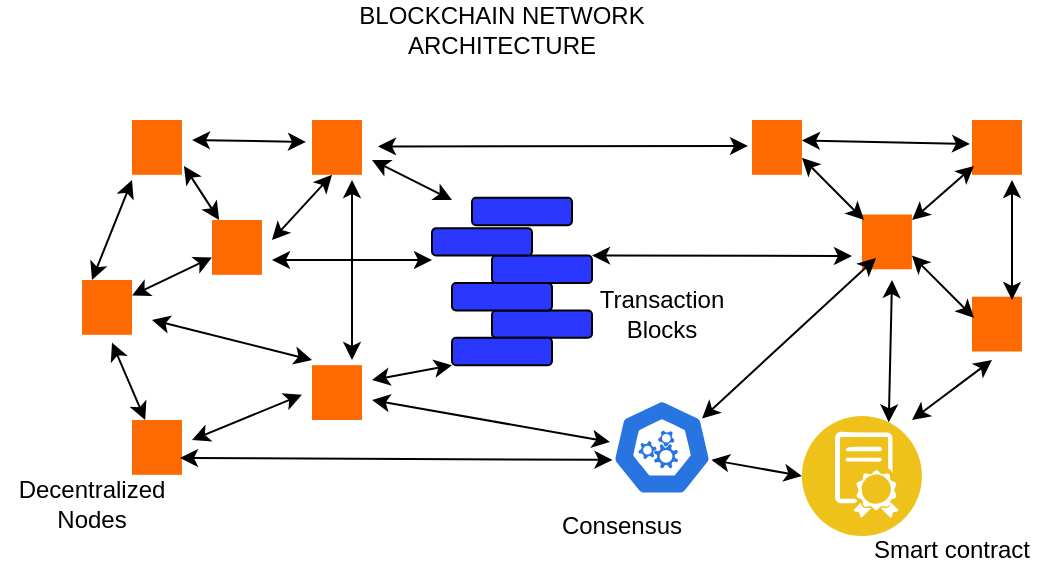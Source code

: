 <mxfile version="27.0.9">
  <diagram name="Page-1" id="S9B3vxmSOjdh73gSBE9Y">
    <mxGraphModel dx="1111" dy="465" grid="1" gridSize="10" guides="1" tooltips="1" connect="1" arrows="1" fold="1" page="1" pageScale="1" pageWidth="850" pageHeight="1100" math="0" shadow="0">
      <root>
        <mxCell id="0" />
        <mxCell id="1" parent="0" />
        <mxCell id="FyO9KqEAhB6Vg3ERMSdC-7" value="" style="points=[];aspect=fixed;html=1;align=center;shadow=0;dashed=0;fillColor=#FF6A00;strokeColor=none;shape=mxgraph.alibaba_cloud.baas_blockchain_as_a_service;" vertex="1" parent="1">
          <mxGeometry x="130" y="80" width="24.97" height="27.4" as="geometry" />
        </mxCell>
        <mxCell id="FyO9KqEAhB6Vg3ERMSdC-8" value="" style="points=[];aspect=fixed;html=1;align=center;shadow=0;dashed=0;fillColor=#FF6A00;strokeColor=none;shape=mxgraph.alibaba_cloud.baas_blockchain_as_a_service;" vertex="1" parent="1">
          <mxGeometry x="105.03" y="160" width="24.97" height="27.4" as="geometry" />
        </mxCell>
        <mxCell id="FyO9KqEAhB6Vg3ERMSdC-9" value="" style="points=[];aspect=fixed;html=1;align=center;shadow=0;dashed=0;fillColor=#FF6A00;strokeColor=none;shape=mxgraph.alibaba_cloud.baas_blockchain_as_a_service;" vertex="1" parent="1">
          <mxGeometry x="130" y="230" width="24.97" height="27.4" as="geometry" />
        </mxCell>
        <mxCell id="FyO9KqEAhB6Vg3ERMSdC-10" value="" style="points=[];aspect=fixed;html=1;align=center;shadow=0;dashed=0;fillColor=#FF6A00;strokeColor=none;shape=mxgraph.alibaba_cloud.baas_blockchain_as_a_service;" vertex="1" parent="1">
          <mxGeometry x="170" y="130" width="24.97" height="27.4" as="geometry" />
        </mxCell>
        <mxCell id="FyO9KqEAhB6Vg3ERMSdC-11" value="" style="points=[];aspect=fixed;html=1;align=center;shadow=0;dashed=0;fillColor=#FF6A00;strokeColor=none;shape=mxgraph.alibaba_cloud.baas_blockchain_as_a_service;" vertex="1" parent="1">
          <mxGeometry x="220" y="80" width="24.97" height="27.4" as="geometry" />
        </mxCell>
        <mxCell id="FyO9KqEAhB6Vg3ERMSdC-12" value="" style="points=[];aspect=fixed;html=1;align=center;shadow=0;dashed=0;fillColor=#FF6A00;strokeColor=none;shape=mxgraph.alibaba_cloud.baas_blockchain_as_a_service;" vertex="1" parent="1">
          <mxGeometry x="220" y="202.6" width="24.97" height="27.4" as="geometry" />
        </mxCell>
        <mxCell id="FyO9KqEAhB6Vg3ERMSdC-13" value="" style="endArrow=classic;startArrow=classic;html=1;rounded=0;" edge="1" parent="1">
          <mxGeometry width="50" height="50" relative="1" as="geometry">
            <mxPoint x="110" y="160" as="sourcePoint" />
            <mxPoint x="130" y="110" as="targetPoint" />
          </mxGeometry>
        </mxCell>
        <mxCell id="FyO9KqEAhB6Vg3ERMSdC-15" value="" style="endArrow=classic;startArrow=classic;html=1;rounded=0;" edge="1" parent="1" source="FyO9KqEAhB6Vg3ERMSdC-9">
          <mxGeometry width="50" height="50" relative="1" as="geometry">
            <mxPoint x="100" y="241.3" as="sourcePoint" />
            <mxPoint x="120" y="191.3" as="targetPoint" />
          </mxGeometry>
        </mxCell>
        <mxCell id="FyO9KqEAhB6Vg3ERMSdC-16" value="" style="endArrow=classic;startArrow=classic;html=1;rounded=0;" edge="1" parent="1">
          <mxGeometry width="50" height="50" relative="1" as="geometry">
            <mxPoint x="160" y="240" as="sourcePoint" />
            <mxPoint x="214.97" y="217.4" as="targetPoint" />
          </mxGeometry>
        </mxCell>
        <mxCell id="FyO9KqEAhB6Vg3ERMSdC-17" value="" style="endArrow=classic;startArrow=classic;html=1;rounded=0;" edge="1" parent="1">
          <mxGeometry width="50" height="50" relative="1" as="geometry">
            <mxPoint x="220" y="200" as="sourcePoint" />
            <mxPoint x="140" y="180" as="targetPoint" />
          </mxGeometry>
        </mxCell>
        <mxCell id="FyO9KqEAhB6Vg3ERMSdC-18" value="" style="endArrow=classic;startArrow=classic;html=1;rounded=0;" edge="1" parent="1" source="FyO9KqEAhB6Vg3ERMSdC-8">
          <mxGeometry width="50" height="50" relative="1" as="geometry">
            <mxPoint x="150" y="198.7" as="sourcePoint" />
            <mxPoint x="170" y="148.7" as="targetPoint" />
          </mxGeometry>
        </mxCell>
        <mxCell id="FyO9KqEAhB6Vg3ERMSdC-19" value="" style="endArrow=classic;startArrow=classic;html=1;rounded=0;entryX=1.041;entryY=0.839;entryDx=0;entryDy=0;entryPerimeter=0;" edge="1" parent="1" source="FyO9KqEAhB6Vg3ERMSdC-10" target="FyO9KqEAhB6Vg3ERMSdC-7">
          <mxGeometry width="50" height="50" relative="1" as="geometry">
            <mxPoint x="260" y="220" as="sourcePoint" />
            <mxPoint x="280" y="170" as="targetPoint" />
          </mxGeometry>
        </mxCell>
        <mxCell id="FyO9KqEAhB6Vg3ERMSdC-20" value="" style="endArrow=classic;startArrow=classic;html=1;rounded=0;entryX=-0.12;entryY=0.401;entryDx=0;entryDy=0;entryPerimeter=0;" edge="1" parent="1" target="FyO9KqEAhB6Vg3ERMSdC-11">
          <mxGeometry width="50" height="50" relative="1" as="geometry">
            <mxPoint x="160" y="90" as="sourcePoint" />
            <mxPoint x="220" y="100" as="targetPoint" />
          </mxGeometry>
        </mxCell>
        <mxCell id="FyO9KqEAhB6Vg3ERMSdC-21" value="" style="endArrow=classic;startArrow=classic;html=1;rounded=0;" edge="1" parent="1">
          <mxGeometry width="50" height="50" relative="1" as="geometry">
            <mxPoint x="240" y="200" as="sourcePoint" />
            <mxPoint x="240" y="110" as="targetPoint" />
          </mxGeometry>
        </mxCell>
        <mxCell id="FyO9KqEAhB6Vg3ERMSdC-22" value="" style="endArrow=classic;startArrow=classic;html=1;rounded=0;" edge="1" parent="1">
          <mxGeometry width="50" height="50" relative="1" as="geometry">
            <mxPoint x="200" y="140" as="sourcePoint" />
            <mxPoint x="230" y="107.4" as="targetPoint" />
          </mxGeometry>
        </mxCell>
        <mxCell id="FyO9KqEAhB6Vg3ERMSdC-23" value="" style="endArrow=classic;startArrow=classic;html=1;rounded=0;" edge="1" parent="1">
          <mxGeometry width="50" height="50" relative="1" as="geometry">
            <mxPoint x="200" y="150" as="sourcePoint" />
            <mxPoint x="280" y="150" as="targetPoint" />
          </mxGeometry>
        </mxCell>
        <mxCell id="FyO9KqEAhB6Vg3ERMSdC-57" value="" style="rounded=1;whiteSpace=wrap;html=1;strokeColor=#000000;fillColor=#2A38FF;" vertex="1" parent="1">
          <mxGeometry x="310" y="175.2" width="50" height="13.7" as="geometry" />
        </mxCell>
        <mxCell id="FyO9KqEAhB6Vg3ERMSdC-58" value="" style="rounded=1;whiteSpace=wrap;html=1;strokeColor=#000000;fillColor=#2A38FF;" vertex="1" parent="1">
          <mxGeometry x="290" y="161.5" width="50" height="13.7" as="geometry" />
        </mxCell>
        <mxCell id="FyO9KqEAhB6Vg3ERMSdC-59" value="" style="endArrow=classic;startArrow=classic;html=1;rounded=0;exitX=0;exitY=1;exitDx=0;exitDy=0;" edge="1" parent="1" source="FyO9KqEAhB6Vg3ERMSdC-60">
          <mxGeometry width="50" height="50" relative="1" as="geometry">
            <mxPoint x="280" y="241.85" as="sourcePoint" />
            <mxPoint x="250" y="210" as="targetPoint" />
          </mxGeometry>
        </mxCell>
        <mxCell id="FyO9KqEAhB6Vg3ERMSdC-60" value="" style="rounded=1;whiteSpace=wrap;html=1;strokeColor=#000000;fillColor=#2A38FF;" vertex="1" parent="1">
          <mxGeometry x="290" y="188.9" width="50" height="13.7" as="geometry" />
        </mxCell>
        <mxCell id="FyO9KqEAhB6Vg3ERMSdC-63" value="" style="rounded=1;whiteSpace=wrap;html=1;strokeColor=#000000;fillColor=#2A38FF;" vertex="1" parent="1">
          <mxGeometry x="310" y="147.8" width="50" height="13.7" as="geometry" />
        </mxCell>
        <mxCell id="FyO9KqEAhB6Vg3ERMSdC-64" value="" style="rounded=1;whiteSpace=wrap;html=1;strokeColor=#000000;fillColor=#2A38FF;" vertex="1" parent="1">
          <mxGeometry x="280" y="134.1" width="50" height="13.7" as="geometry" />
        </mxCell>
        <mxCell id="FyO9KqEAhB6Vg3ERMSdC-65" value="" style="rounded=1;whiteSpace=wrap;html=1;strokeColor=#000000;fillColor=#2A38FF;" vertex="1" parent="1">
          <mxGeometry x="300" y="118.9" width="50" height="13.7" as="geometry" />
        </mxCell>
        <mxCell id="FyO9KqEAhB6Vg3ERMSdC-66" value="" style="endArrow=classic;startArrow=classic;html=1;rounded=0;" edge="1" parent="1">
          <mxGeometry width="50" height="50" relative="1" as="geometry">
            <mxPoint x="290" y="120" as="sourcePoint" />
            <mxPoint x="250" y="100" as="targetPoint" />
          </mxGeometry>
        </mxCell>
        <mxCell id="FyO9KqEAhB6Vg3ERMSdC-67" value="" style="points=[];aspect=fixed;html=1;align=center;shadow=0;dashed=0;fillColor=#FF6A00;strokeColor=none;shape=mxgraph.alibaba_cloud.baas_blockchain_as_a_service;" vertex="1" parent="1">
          <mxGeometry x="440" y="80" width="24.97" height="27.4" as="geometry" />
        </mxCell>
        <mxCell id="FyO9KqEAhB6Vg3ERMSdC-68" value="" style="endArrow=classic;startArrow=classic;html=1;rounded=0;entryX=-0.08;entryY=0.474;entryDx=0;entryDy=0;entryPerimeter=0;" edge="1" parent="1" target="FyO9KqEAhB6Vg3ERMSdC-67">
          <mxGeometry width="50" height="50" relative="1" as="geometry">
            <mxPoint x="253" y="93.2" as="sourcePoint" />
            <mxPoint x="310" y="94.2" as="targetPoint" />
          </mxGeometry>
        </mxCell>
        <mxCell id="FyO9KqEAhB6Vg3ERMSdC-69" value="" style="points=[];aspect=fixed;html=1;align=center;shadow=0;dashed=0;fillColor=#FF6A00;strokeColor=none;shape=mxgraph.alibaba_cloud.baas_blockchain_as_a_service;" vertex="1" parent="1">
          <mxGeometry x="495" y="127.25" width="24.97" height="27.4" as="geometry" />
        </mxCell>
        <mxCell id="FyO9KqEAhB6Vg3ERMSdC-70" value="" style="points=[];aspect=fixed;html=1;align=center;shadow=0;dashed=0;fillColor=#FF6A00;strokeColor=none;shape=mxgraph.alibaba_cloud.baas_blockchain_as_a_service;" vertex="1" parent="1">
          <mxGeometry x="550" y="80" width="24.97" height="27.4" as="geometry" />
        </mxCell>
        <mxCell id="FyO9KqEAhB6Vg3ERMSdC-71" value="" style="points=[];aspect=fixed;html=1;align=center;shadow=0;dashed=0;fillColor=#FF6A00;strokeColor=none;shape=mxgraph.alibaba_cloud.baas_blockchain_as_a_service;" vertex="1" parent="1">
          <mxGeometry x="550" y="168.35" width="24.97" height="27.4" as="geometry" />
        </mxCell>
        <mxCell id="FyO9KqEAhB6Vg3ERMSdC-72" value="" style="endArrow=classic;startArrow=classic;html=1;rounded=0;exitX=0.04;exitY=0.1;exitDx=0;exitDy=0;exitPerimeter=0;" edge="1" parent="1" source="FyO9KqEAhB6Vg3ERMSdC-69">
          <mxGeometry width="50" height="50" relative="1" as="geometry">
            <mxPoint x="504.97" y="118.9" as="sourcePoint" />
            <mxPoint x="464.97" y="98.9" as="targetPoint" />
          </mxGeometry>
        </mxCell>
        <mxCell id="FyO9KqEAhB6Vg3ERMSdC-73" value="" style="endArrow=classic;startArrow=classic;html=1;rounded=0;entryX=-0.04;entryY=0.438;entryDx=0;entryDy=0;entryPerimeter=0;" edge="1" parent="1" target="FyO9KqEAhB6Vg3ERMSdC-70">
          <mxGeometry width="50" height="50" relative="1" as="geometry">
            <mxPoint x="464.97" y="90.2" as="sourcePoint" />
            <mxPoint x="540" y="90" as="targetPoint" />
          </mxGeometry>
        </mxCell>
        <mxCell id="FyO9KqEAhB6Vg3ERMSdC-74" value="" style="endArrow=classic;startArrow=classic;html=1;rounded=0;entryX=0.04;entryY=0.839;entryDx=0;entryDy=0;entryPerimeter=0;" edge="1" parent="1" target="FyO9KqEAhB6Vg3ERMSdC-70">
          <mxGeometry width="50" height="50" relative="1" as="geometry">
            <mxPoint x="520" y="130" as="sourcePoint" />
            <mxPoint x="610" y="130" as="targetPoint" />
          </mxGeometry>
        </mxCell>
        <mxCell id="FyO9KqEAhB6Vg3ERMSdC-75" value="" style="endArrow=classic;startArrow=classic;html=1;rounded=0;exitX=0.801;exitY=0.06;exitDx=0;exitDy=0;exitPerimeter=0;" edge="1" parent="1" source="FyO9KqEAhB6Vg3ERMSdC-71">
          <mxGeometry width="50" height="50" relative="1" as="geometry">
            <mxPoint x="661.03" y="171.1" as="sourcePoint" />
            <mxPoint x="570" y="110" as="targetPoint" />
          </mxGeometry>
        </mxCell>
        <mxCell id="FyO9KqEAhB6Vg3ERMSdC-76" value="" style="endArrow=classic;startArrow=classic;html=1;rounded=0;exitX=0.04;exitY=0.1;exitDx=0;exitDy=0;exitPerimeter=0;" edge="1" parent="1">
          <mxGeometry width="50" height="50" relative="1" as="geometry">
            <mxPoint x="551" y="178.9" as="sourcePoint" />
            <mxPoint x="519.97" y="147.8" as="targetPoint" />
          </mxGeometry>
        </mxCell>
        <mxCell id="FyO9KqEAhB6Vg3ERMSdC-79" value="" style="image;aspect=fixed;perimeter=ellipsePerimeter;html=1;align=center;shadow=0;dashed=0;fontColor=#4277BB;labelBackgroundColor=default;fontSize=12;spacingTop=3;image=img/lib/ibm/blockchain/smart_contract.svg;" vertex="1" parent="1">
          <mxGeometry x="464.97" y="228" width="60" height="60" as="geometry" />
        </mxCell>
        <mxCell id="FyO9KqEAhB6Vg3ERMSdC-80" value="" style="endArrow=classic;startArrow=classic;html=1;rounded=0;exitX=1;exitY=0;exitDx=0;exitDy=0;" edge="1" parent="1" source="FyO9KqEAhB6Vg3ERMSdC-63">
          <mxGeometry width="50" height="50" relative="1" as="geometry">
            <mxPoint x="440" y="147.8" as="sourcePoint" />
            <mxPoint x="490" y="148" as="targetPoint" />
          </mxGeometry>
        </mxCell>
        <mxCell id="FyO9KqEAhB6Vg3ERMSdC-81" value="" style="endArrow=classic;startArrow=classic;html=1;rounded=0;exitX=0.917;exitY=0.033;exitDx=0;exitDy=0;exitPerimeter=0;" edge="1" parent="1" source="FyO9KqEAhB6Vg3ERMSdC-79">
          <mxGeometry width="50" height="50" relative="1" as="geometry">
            <mxPoint x="546.833" y="230.284" as="sourcePoint" />
            <mxPoint x="560" y="200" as="targetPoint" />
          </mxGeometry>
        </mxCell>
        <mxCell id="FyO9KqEAhB6Vg3ERMSdC-82" value="" style="endArrow=classic;startArrow=classic;html=1;rounded=0;entryX=0.601;entryY=1.195;entryDx=0;entryDy=0;entryPerimeter=0;exitX=0.75;exitY=0;exitDx=0;exitDy=0;" edge="1" parent="1" source="FyO9KqEAhB6Vg3ERMSdC-79" target="FyO9KqEAhB6Vg3ERMSdC-69">
          <mxGeometry width="50" height="50" relative="1" as="geometry">
            <mxPoint x="520" y="213.7" as="sourcePoint" />
            <mxPoint x="670" y="240" as="targetPoint" />
          </mxGeometry>
        </mxCell>
        <mxCell id="FyO9KqEAhB6Vg3ERMSdC-84" value="" style="aspect=fixed;sketch=0;html=1;dashed=0;whitespace=wrap;verticalLabelPosition=bottom;verticalAlign=top;fillColor=#2875E2;strokeColor=#ffffff;points=[[0.005,0.63,0],[0.1,0.2,0],[0.9,0.2,0],[0.5,0,0],[0.995,0.63,0],[0.72,0.99,0],[0.5,1,0],[0.28,0.99,0]];shape=mxgraph.kubernetes.icon2;prIcon=c_m" vertex="1" parent="1">
          <mxGeometry x="370" y="219.7" width="50" height="48" as="geometry" />
        </mxCell>
        <mxCell id="FyO9KqEAhB6Vg3ERMSdC-87" value="" style="endArrow=classic;startArrow=classic;html=1;rounded=0;exitX=0;exitY=0.5;exitDx=0;exitDy=0;entryX=0.995;entryY=0.63;entryDx=0;entryDy=0;entryPerimeter=0;" edge="1" parent="1" source="FyO9KqEAhB6Vg3ERMSdC-79" target="FyO9KqEAhB6Vg3ERMSdC-84">
          <mxGeometry width="50" height="50" relative="1" as="geometry">
            <mxPoint x="550" y="310" as="sourcePoint" />
            <mxPoint x="590" y="280" as="targetPoint" />
          </mxGeometry>
        </mxCell>
        <mxCell id="FyO9KqEAhB6Vg3ERMSdC-88" value="" style="endArrow=classic;startArrow=classic;html=1;rounded=0;exitX=0.9;exitY=0.2;exitDx=0;exitDy=0;exitPerimeter=0;entryX=0.28;entryY=0.794;entryDx=0;entryDy=0;entryPerimeter=0;" edge="1" parent="1" source="FyO9KqEAhB6Vg3ERMSdC-84" target="FyO9KqEAhB6Vg3ERMSdC-69">
          <mxGeometry width="50" height="50" relative="1" as="geometry">
            <mxPoint x="440" y="220" as="sourcePoint" />
            <mxPoint x="480" y="190" as="targetPoint" />
          </mxGeometry>
        </mxCell>
        <mxCell id="FyO9KqEAhB6Vg3ERMSdC-89" value="" style="endArrow=classic;startArrow=classic;html=1;rounded=0;exitX=-0.02;exitY=0.444;exitDx=0;exitDy=0;exitPerimeter=0;" edge="1" parent="1" source="FyO9KqEAhB6Vg3ERMSdC-84">
          <mxGeometry width="50" height="50" relative="1" as="geometry">
            <mxPoint x="310" y="280" as="sourcePoint" />
            <mxPoint x="250" y="220" as="targetPoint" />
          </mxGeometry>
        </mxCell>
        <mxCell id="FyO9KqEAhB6Vg3ERMSdC-90" value="" style="endArrow=classic;startArrow=classic;html=1;rounded=0;exitX=0.005;exitY=0.63;exitDx=0;exitDy=0;exitPerimeter=0;entryX=0.961;entryY=0.693;entryDx=0;entryDy=0;entryPerimeter=0;" edge="1" parent="1" source="FyO9KqEAhB6Vg3ERMSdC-84" target="FyO9KqEAhB6Vg3ERMSdC-9">
          <mxGeometry width="50" height="50" relative="1" as="geometry">
            <mxPoint x="700" y="340" as="sourcePoint" />
            <mxPoint x="740" y="310" as="targetPoint" />
          </mxGeometry>
        </mxCell>
        <mxCell id="FyO9KqEAhB6Vg3ERMSdC-91" value="Transaction Blocks" style="text;html=1;align=center;verticalAlign=middle;whiteSpace=wrap;rounded=0;" vertex="1" parent="1">
          <mxGeometry x="350" y="161.5" width="90" height="30" as="geometry" />
        </mxCell>
        <mxCell id="FyO9KqEAhB6Vg3ERMSdC-92" value="Decentralized Nodes" style="text;html=1;align=center;verticalAlign=middle;whiteSpace=wrap;rounded=0;" vertex="1" parent="1">
          <mxGeometry x="64.97" y="257.4" width="90" height="30" as="geometry" />
        </mxCell>
        <mxCell id="FyO9KqEAhB6Vg3ERMSdC-93" value="Consensus" style="text;html=1;align=center;verticalAlign=middle;whiteSpace=wrap;rounded=0;" vertex="1" parent="1">
          <mxGeometry x="330" y="267.7" width="90" height="30" as="geometry" />
        </mxCell>
        <mxCell id="FyO9KqEAhB6Vg3ERMSdC-94" value="Smart contract" style="text;html=1;align=center;verticalAlign=middle;whiteSpace=wrap;rounded=0;" vertex="1" parent="1">
          <mxGeometry x="495" y="280" width="90" height="30" as="geometry" />
        </mxCell>
        <mxCell id="FyO9KqEAhB6Vg3ERMSdC-96" value="BLOCKCHAIN NETWORK ARCHITECTURE" style="text;html=1;align=center;verticalAlign=middle;whiteSpace=wrap;rounded=0;" vertex="1" parent="1">
          <mxGeometry x="240" y="20" width="150" height="30" as="geometry" />
        </mxCell>
      </root>
    </mxGraphModel>
  </diagram>
</mxfile>
